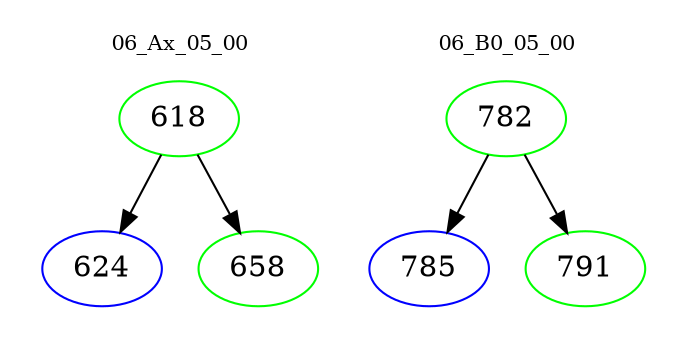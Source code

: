 digraph{
subgraph cluster_0 {
color = white
label = "06_Ax_05_00";
fontsize=10;
T0_618 [label="618", color="green"]
T0_618 -> T0_624 [color="black"]
T0_624 [label="624", color="blue"]
T0_618 -> T0_658 [color="black"]
T0_658 [label="658", color="green"]
}
subgraph cluster_1 {
color = white
label = "06_B0_05_00";
fontsize=10;
T1_782 [label="782", color="green"]
T1_782 -> T1_785 [color="black"]
T1_785 [label="785", color="blue"]
T1_782 -> T1_791 [color="black"]
T1_791 [label="791", color="green"]
}
}
